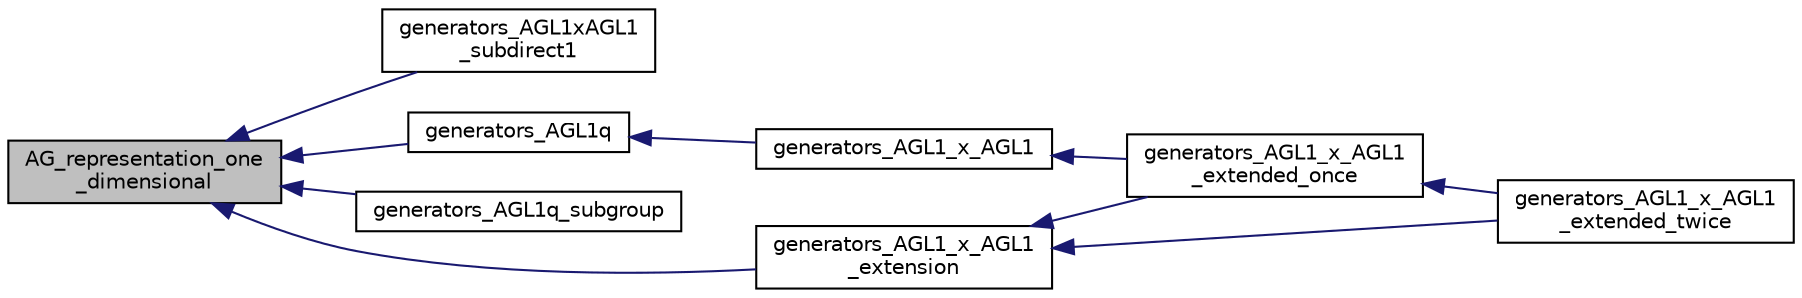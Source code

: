 digraph "AG_representation_one_dimensional"
{
  edge [fontname="Helvetica",fontsize="10",labelfontname="Helvetica",labelfontsize="10"];
  node [fontname="Helvetica",fontsize="10",shape=record];
  rankdir="LR";
  Node27 [label="AG_representation_one\l_dimensional",height=0.2,width=0.4,color="black", fillcolor="grey75", style="filled", fontcolor="black"];
  Node27 -> Node28 [dir="back",color="midnightblue",fontsize="10",style="solid",fontname="Helvetica"];
  Node28 [label="generators_AGL1xAGL1\l_subdirect1",height=0.2,width=0.4,color="black", fillcolor="white", style="filled",URL="$d4/d95/group__generators_8_c.html#aacf08507962e97feeb7f64d76ea43a36"];
  Node27 -> Node29 [dir="back",color="midnightblue",fontsize="10",style="solid",fontname="Helvetica"];
  Node29 [label="generators_AGL1q",height=0.2,width=0.4,color="black", fillcolor="white", style="filled",URL="$d4/d95/group__generators_8_c.html#afc7c7c132fbdf09a3cf393f6b0221d04"];
  Node29 -> Node30 [dir="back",color="midnightblue",fontsize="10",style="solid",fontname="Helvetica"];
  Node30 [label="generators_AGL1_x_AGL1",height=0.2,width=0.4,color="black", fillcolor="white", style="filled",URL="$d4/d95/group__generators_8_c.html#a59d9573735ad78a49493c5fdde859e31"];
  Node30 -> Node31 [dir="back",color="midnightblue",fontsize="10",style="solid",fontname="Helvetica"];
  Node31 [label="generators_AGL1_x_AGL1\l_extended_once",height=0.2,width=0.4,color="black", fillcolor="white", style="filled",URL="$d4/d95/group__generators_8_c.html#ab158fdf7b90aead2cc7bc6c6deed6fc4"];
  Node31 -> Node32 [dir="back",color="midnightblue",fontsize="10",style="solid",fontname="Helvetica"];
  Node32 [label="generators_AGL1_x_AGL1\l_extended_twice",height=0.2,width=0.4,color="black", fillcolor="white", style="filled",URL="$d4/d95/group__generators_8_c.html#a6c6b641ff612914abcf08999a94a9e46"];
  Node27 -> Node33 [dir="back",color="midnightblue",fontsize="10",style="solid",fontname="Helvetica"];
  Node33 [label="generators_AGL1q_subgroup",height=0.2,width=0.4,color="black", fillcolor="white", style="filled",URL="$d4/d95/group__generators_8_c.html#a313ae8c390633359623e931fb71da69e"];
  Node27 -> Node34 [dir="back",color="midnightblue",fontsize="10",style="solid",fontname="Helvetica"];
  Node34 [label="generators_AGL1_x_AGL1\l_extension",height=0.2,width=0.4,color="black", fillcolor="white", style="filled",URL="$d4/d95/group__generators_8_c.html#a3e0f2ae60353a1eefcbda26393c6eb50"];
  Node34 -> Node31 [dir="back",color="midnightblue",fontsize="10",style="solid",fontname="Helvetica"];
  Node34 -> Node32 [dir="back",color="midnightblue",fontsize="10",style="solid",fontname="Helvetica"];
}
